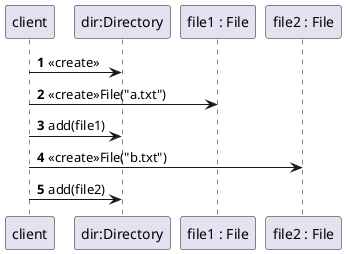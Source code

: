 @startuml sequence
autonumber 
client -> "dir:Directory" : <<create>>
client -> "file1 : File" : <<create>>File("a.txt")
client -> "dir:Directory" : add(file1)
client -> "file2 : File" : <<create>>File("b.txt")
client -> "dir:Directory" : add(file2)
@enduml
